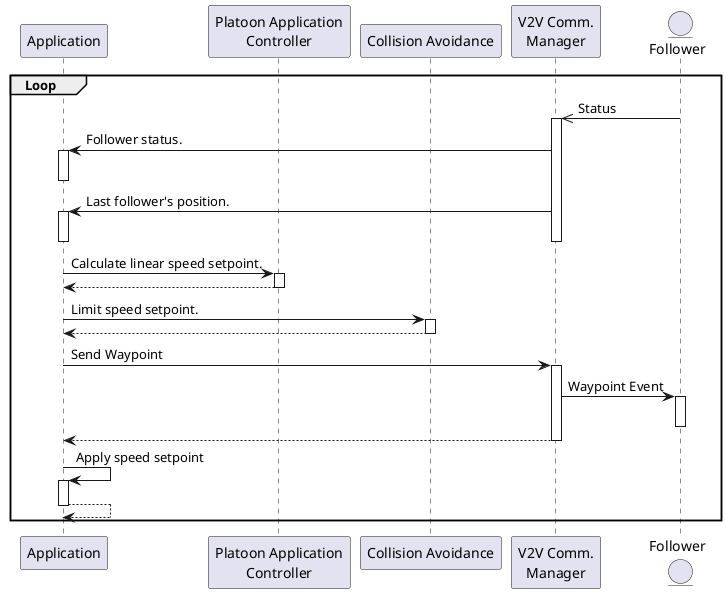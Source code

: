 @startuml PACSequence

autoactivate on

participant "Application" as app
participant "Platoon Application\nController" as PAC
participant "Collision Avoidance" as CAV
participant "V2V Comm.\nManager" as VCM
entity "Follower" as follower

group Loop
    follower ->> VCM : Status
    VCM -> app: Follower status.
    deactivate
    VCM -> app: Last follower's position.
    deactivate
    deactivate
    
    app -> PAC:  Calculate linear speed setpoint.
    return

    app -> CAV: Limit speed setpoint. 
    return
    
    
    
    app ->VCM: Send Waypoint
        VCM -> follower : Waypoint Event
        deactivate
    return

    app -> app : Apply speed setpoint
    return
end

@enduml